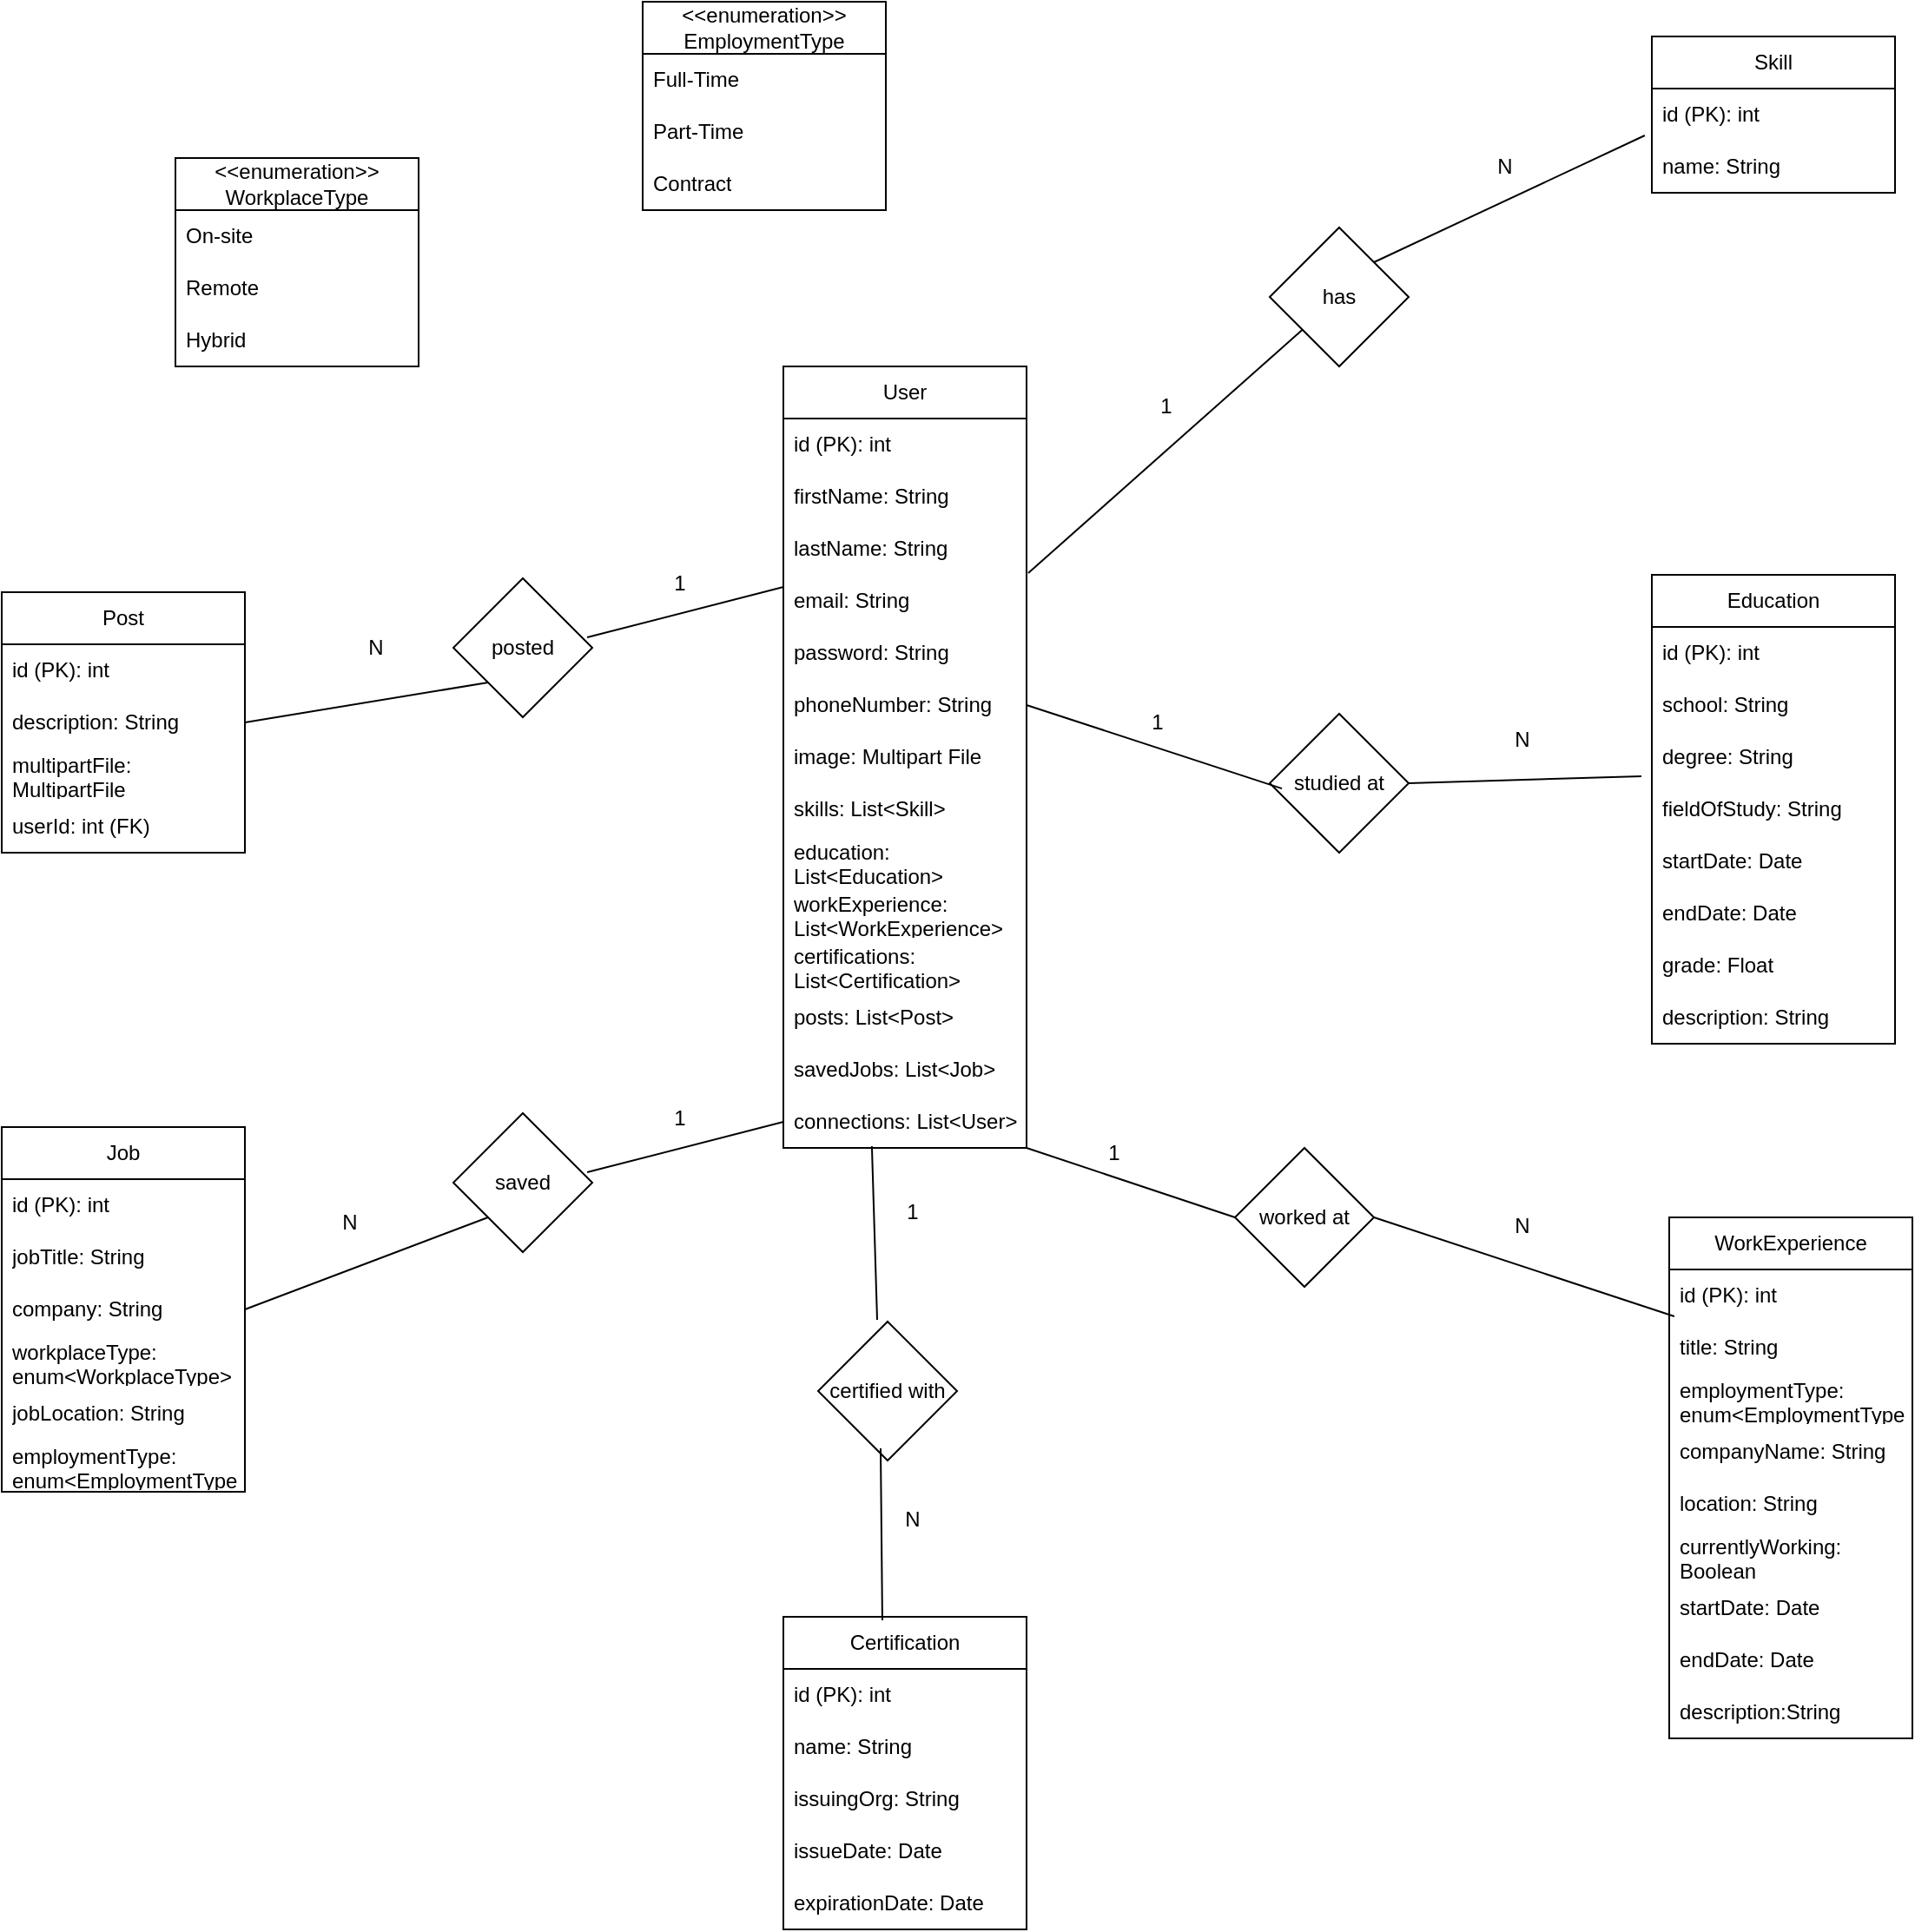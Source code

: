 <mxfile version="24.3.1" type="device">
  <diagram name="Σελίδα-1" id="bj-AmFzh_e1d_nPdWGzO">
    <mxGraphModel dx="1877" dy="558" grid="1" gridSize="10" guides="1" tooltips="1" connect="1" arrows="1" fold="1" page="1" pageScale="1" pageWidth="827" pageHeight="1169" math="0" shadow="0">
      <root>
        <mxCell id="0" />
        <mxCell id="1" parent="0" />
        <mxCell id="JnEuj2l61h_ocuQHVzWC-1" value="&lt;div&gt;User&lt;/div&gt;" style="swimlane;fontStyle=0;childLayout=stackLayout;horizontal=1;startSize=30;horizontalStack=0;resizeParent=1;resizeParentMax=0;resizeLast=0;collapsible=1;marginBottom=0;whiteSpace=wrap;html=1;" parent="1" vertex="1">
          <mxGeometry x="270" y="490" width="140" height="450" as="geometry" />
        </mxCell>
        <mxCell id="JnEuj2l61h_ocuQHVzWC-2" value="&lt;div&gt;id (PK): int&lt;/div&gt;" style="text;strokeColor=none;fillColor=none;align=left;verticalAlign=middle;spacingLeft=4;spacingRight=4;overflow=hidden;points=[[0,0.5],[1,0.5]];portConstraint=eastwest;rotatable=0;whiteSpace=wrap;html=1;" parent="JnEuj2l61h_ocuQHVzWC-1" vertex="1">
          <mxGeometry y="30" width="140" height="30" as="geometry" />
        </mxCell>
        <mxCell id="JnEuj2l61h_ocuQHVzWC-3" value="firstName: String" style="text;strokeColor=none;fillColor=none;align=left;verticalAlign=middle;spacingLeft=4;spacingRight=4;overflow=hidden;points=[[0,0.5],[1,0.5]];portConstraint=eastwest;rotatable=0;whiteSpace=wrap;html=1;" parent="JnEuj2l61h_ocuQHVzWC-1" vertex="1">
          <mxGeometry y="60" width="140" height="30" as="geometry" />
        </mxCell>
        <mxCell id="JnEuj2l61h_ocuQHVzWC-4" value="&lt;div&gt;lastName: String&lt;/div&gt;" style="text;strokeColor=none;fillColor=none;align=left;verticalAlign=middle;spacingLeft=4;spacingRight=4;overflow=hidden;points=[[0,0.5],[1,0.5]];portConstraint=eastwest;rotatable=0;whiteSpace=wrap;html=1;" parent="JnEuj2l61h_ocuQHVzWC-1" vertex="1">
          <mxGeometry y="90" width="140" height="30" as="geometry" />
        </mxCell>
        <mxCell id="JnEuj2l61h_ocuQHVzWC-10" value="email: String" style="text;strokeColor=none;fillColor=none;align=left;verticalAlign=middle;spacingLeft=4;spacingRight=4;overflow=hidden;points=[[0,0.5],[1,0.5]];portConstraint=eastwest;rotatable=0;whiteSpace=wrap;html=1;" parent="JnEuj2l61h_ocuQHVzWC-1" vertex="1">
          <mxGeometry y="120" width="140" height="30" as="geometry" />
        </mxCell>
        <mxCell id="JnEuj2l61h_ocuQHVzWC-11" value="password: String" style="text;strokeColor=none;fillColor=none;align=left;verticalAlign=middle;spacingLeft=4;spacingRight=4;overflow=hidden;points=[[0,0.5],[1,0.5]];portConstraint=eastwest;rotatable=0;whiteSpace=wrap;html=1;" parent="JnEuj2l61h_ocuQHVzWC-1" vertex="1">
          <mxGeometry y="150" width="140" height="30" as="geometry" />
        </mxCell>
        <mxCell id="JnEuj2l61h_ocuQHVzWC-12" value="phoneNumber: String" style="text;strokeColor=none;fillColor=none;align=left;verticalAlign=middle;spacingLeft=4;spacingRight=4;overflow=hidden;points=[[0,0.5],[1,0.5]];portConstraint=eastwest;rotatable=0;whiteSpace=wrap;html=1;" parent="JnEuj2l61h_ocuQHVzWC-1" vertex="1">
          <mxGeometry y="180" width="140" height="30" as="geometry" />
        </mxCell>
        <mxCell id="JnEuj2l61h_ocuQHVzWC-13" value="image: Multipart File" style="text;strokeColor=none;fillColor=none;align=left;verticalAlign=middle;spacingLeft=4;spacingRight=4;overflow=hidden;points=[[0,0.5],[1,0.5]];portConstraint=eastwest;rotatable=0;whiteSpace=wrap;html=1;" parent="JnEuj2l61h_ocuQHVzWC-1" vertex="1">
          <mxGeometry y="210" width="140" height="30" as="geometry" />
        </mxCell>
        <mxCell id="JnEuj2l61h_ocuQHVzWC-14" value="skills: List&amp;lt;Skill&amp;gt;" style="text;strokeColor=none;fillColor=none;align=left;verticalAlign=middle;spacingLeft=4;spacingRight=4;overflow=hidden;points=[[0,0.5],[1,0.5]];portConstraint=eastwest;rotatable=0;whiteSpace=wrap;html=1;" parent="JnEuj2l61h_ocuQHVzWC-1" vertex="1">
          <mxGeometry y="240" width="140" height="30" as="geometry" />
        </mxCell>
        <mxCell id="JnEuj2l61h_ocuQHVzWC-15" value="&lt;div&gt;education: List&amp;lt;Education&amp;gt;&lt;/div&gt;" style="text;strokeColor=none;fillColor=none;align=left;verticalAlign=middle;spacingLeft=4;spacingRight=4;overflow=hidden;points=[[0,0.5],[1,0.5]];portConstraint=eastwest;rotatable=0;whiteSpace=wrap;html=1;" parent="JnEuj2l61h_ocuQHVzWC-1" vertex="1">
          <mxGeometry y="270" width="140" height="30" as="geometry" />
        </mxCell>
        <mxCell id="JnEuj2l61h_ocuQHVzWC-16" value="workExperience: List&amp;lt;WorkExperience&amp;gt;" style="text;strokeColor=none;fillColor=none;align=left;verticalAlign=middle;spacingLeft=4;spacingRight=4;overflow=hidden;points=[[0,0.5],[1,0.5]];portConstraint=eastwest;rotatable=0;whiteSpace=wrap;html=1;" parent="JnEuj2l61h_ocuQHVzWC-1" vertex="1">
          <mxGeometry y="300" width="140" height="30" as="geometry" />
        </mxCell>
        <mxCell id="JnEuj2l61h_ocuQHVzWC-17" value="certifications: List&amp;lt;Certification&amp;gt;" style="text;strokeColor=none;fillColor=none;align=left;verticalAlign=middle;spacingLeft=4;spacingRight=4;overflow=hidden;points=[[0,0.5],[1,0.5]];portConstraint=eastwest;rotatable=0;whiteSpace=wrap;html=1;" parent="JnEuj2l61h_ocuQHVzWC-1" vertex="1">
          <mxGeometry y="330" width="140" height="30" as="geometry" />
        </mxCell>
        <mxCell id="JnEuj2l61h_ocuQHVzWC-50" value="posts: List&amp;lt;Post&amp;gt;" style="text;strokeColor=none;fillColor=none;align=left;verticalAlign=middle;spacingLeft=4;spacingRight=4;overflow=hidden;points=[[0,0.5],[1,0.5]];portConstraint=eastwest;rotatable=0;whiteSpace=wrap;html=1;" parent="JnEuj2l61h_ocuQHVzWC-1" vertex="1">
          <mxGeometry y="360" width="140" height="30" as="geometry" />
        </mxCell>
        <mxCell id="JnEuj2l61h_ocuQHVzWC-51" value="savedJobs: List&amp;lt;Job&amp;gt;" style="text;strokeColor=none;fillColor=none;align=left;verticalAlign=middle;spacingLeft=4;spacingRight=4;overflow=hidden;points=[[0,0.5],[1,0.5]];portConstraint=eastwest;rotatable=0;whiteSpace=wrap;html=1;" parent="JnEuj2l61h_ocuQHVzWC-1" vertex="1">
          <mxGeometry y="390" width="140" height="30" as="geometry" />
        </mxCell>
        <mxCell id="JnEuj2l61h_ocuQHVzWC-62" value="connections: List&amp;lt;User&amp;gt;" style="text;strokeColor=none;fillColor=none;align=left;verticalAlign=middle;spacingLeft=4;spacingRight=4;overflow=hidden;points=[[0,0.5],[1,0.5]];portConstraint=eastwest;rotatable=0;whiteSpace=wrap;html=1;" parent="JnEuj2l61h_ocuQHVzWC-1" vertex="1">
          <mxGeometry y="420" width="140" height="30" as="geometry" />
        </mxCell>
        <mxCell id="JnEuj2l61h_ocuQHVzWC-22" value="has" style="rhombus;whiteSpace=wrap;html=1;" parent="1" vertex="1">
          <mxGeometry x="550" y="410" width="80" height="80" as="geometry" />
        </mxCell>
        <mxCell id="JnEuj2l61h_ocuQHVzWC-23" value="Skill" style="swimlane;fontStyle=0;childLayout=stackLayout;horizontal=1;startSize=30;horizontalStack=0;resizeParent=1;resizeParentMax=0;resizeLast=0;collapsible=1;marginBottom=0;whiteSpace=wrap;html=1;" parent="1" vertex="1">
          <mxGeometry x="770" y="300" width="140" height="90" as="geometry" />
        </mxCell>
        <mxCell id="JnEuj2l61h_ocuQHVzWC-24" value="id (PK): int" style="text;strokeColor=none;fillColor=none;align=left;verticalAlign=middle;spacingLeft=4;spacingRight=4;overflow=hidden;points=[[0,0.5],[1,0.5]];portConstraint=eastwest;rotatable=0;whiteSpace=wrap;html=1;" parent="JnEuj2l61h_ocuQHVzWC-23" vertex="1">
          <mxGeometry y="30" width="140" height="30" as="geometry" />
        </mxCell>
        <mxCell id="JnEuj2l61h_ocuQHVzWC-25" value="name: String" style="text;strokeColor=none;fillColor=none;align=left;verticalAlign=middle;spacingLeft=4;spacingRight=4;overflow=hidden;points=[[0,0.5],[1,0.5]];portConstraint=eastwest;rotatable=0;whiteSpace=wrap;html=1;" parent="JnEuj2l61h_ocuQHVzWC-23" vertex="1">
          <mxGeometry y="60" width="140" height="30" as="geometry" />
        </mxCell>
        <mxCell id="JnEuj2l61h_ocuQHVzWC-28" value="" style="endArrow=none;html=1;rounded=0;exitX=1.007;exitY=-0.033;exitDx=0;exitDy=0;exitPerimeter=0;" parent="1" source="JnEuj2l61h_ocuQHVzWC-10" target="JnEuj2l61h_ocuQHVzWC-22" edge="1">
          <mxGeometry width="50" height="50" relative="1" as="geometry">
            <mxPoint x="560" y="590" as="sourcePoint" />
            <mxPoint x="610" y="540" as="targetPoint" />
          </mxGeometry>
        </mxCell>
        <mxCell id="JnEuj2l61h_ocuQHVzWC-29" value="1" style="text;html=1;align=center;verticalAlign=middle;resizable=0;points=[];autosize=1;strokeColor=none;fillColor=none;" parent="1" vertex="1">
          <mxGeometry x="475" y="498" width="30" height="30" as="geometry" />
        </mxCell>
        <mxCell id="JnEuj2l61h_ocuQHVzWC-31" value="" style="endArrow=none;html=1;rounded=0;exitX=-0.029;exitY=-0.1;exitDx=0;exitDy=0;exitPerimeter=0;entryX=1;entryY=0;entryDx=0;entryDy=0;" parent="1" source="JnEuj2l61h_ocuQHVzWC-25" target="JnEuj2l61h_ocuQHVzWC-22" edge="1">
          <mxGeometry width="50" height="50" relative="1" as="geometry">
            <mxPoint x="765.94" y="363.99" as="sourcePoint" />
            <mxPoint x="600" y="440" as="targetPoint" />
          </mxGeometry>
        </mxCell>
        <mxCell id="JnEuj2l61h_ocuQHVzWC-32" value="N" style="text;html=1;align=center;verticalAlign=middle;resizable=0;points=[];autosize=1;strokeColor=none;fillColor=none;" parent="1" vertex="1">
          <mxGeometry x="670" y="360" width="30" height="30" as="geometry" />
        </mxCell>
        <mxCell id="JnEuj2l61h_ocuQHVzWC-33" value="Education" style="swimlane;fontStyle=0;childLayout=stackLayout;horizontal=1;startSize=30;horizontalStack=0;resizeParent=1;resizeParentMax=0;resizeLast=0;collapsible=1;marginBottom=0;whiteSpace=wrap;html=1;" parent="1" vertex="1">
          <mxGeometry x="770" y="610" width="140" height="270" as="geometry" />
        </mxCell>
        <mxCell id="JnEuj2l61h_ocuQHVzWC-34" value="id (PK): int" style="text;strokeColor=none;fillColor=none;align=left;verticalAlign=middle;spacingLeft=4;spacingRight=4;overflow=hidden;points=[[0,0.5],[1,0.5]];portConstraint=eastwest;rotatable=0;whiteSpace=wrap;html=1;" parent="JnEuj2l61h_ocuQHVzWC-33" vertex="1">
          <mxGeometry y="30" width="140" height="30" as="geometry" />
        </mxCell>
        <mxCell id="JnEuj2l61h_ocuQHVzWC-35" value="school: String" style="text;strokeColor=none;fillColor=none;align=left;verticalAlign=middle;spacingLeft=4;spacingRight=4;overflow=hidden;points=[[0,0.5],[1,0.5]];portConstraint=eastwest;rotatable=0;whiteSpace=wrap;html=1;" parent="JnEuj2l61h_ocuQHVzWC-33" vertex="1">
          <mxGeometry y="60" width="140" height="30" as="geometry" />
        </mxCell>
        <mxCell id="JnEuj2l61h_ocuQHVzWC-36" value="degree: String" style="text;strokeColor=none;fillColor=none;align=left;verticalAlign=middle;spacingLeft=4;spacingRight=4;overflow=hidden;points=[[0,0.5],[1,0.5]];portConstraint=eastwest;rotatable=0;whiteSpace=wrap;html=1;" parent="JnEuj2l61h_ocuQHVzWC-33" vertex="1">
          <mxGeometry y="90" width="140" height="30" as="geometry" />
        </mxCell>
        <mxCell id="JnEuj2l61h_ocuQHVzWC-37" value="fieldOfStudy: String" style="text;strokeColor=none;fillColor=none;align=left;verticalAlign=middle;spacingLeft=4;spacingRight=4;overflow=hidden;points=[[0,0.5],[1,0.5]];portConstraint=eastwest;rotatable=0;whiteSpace=wrap;html=1;" parent="JnEuj2l61h_ocuQHVzWC-33" vertex="1">
          <mxGeometry y="120" width="140" height="30" as="geometry" />
        </mxCell>
        <mxCell id="JnEuj2l61h_ocuQHVzWC-38" value="startDate: Date" style="text;strokeColor=none;fillColor=none;align=left;verticalAlign=middle;spacingLeft=4;spacingRight=4;overflow=hidden;points=[[0,0.5],[1,0.5]];portConstraint=eastwest;rotatable=0;whiteSpace=wrap;html=1;" parent="JnEuj2l61h_ocuQHVzWC-33" vertex="1">
          <mxGeometry y="150" width="140" height="30" as="geometry" />
        </mxCell>
        <mxCell id="JnEuj2l61h_ocuQHVzWC-39" value="endDate: Date" style="text;strokeColor=none;fillColor=none;align=left;verticalAlign=middle;spacingLeft=4;spacingRight=4;overflow=hidden;points=[[0,0.5],[1,0.5]];portConstraint=eastwest;rotatable=0;whiteSpace=wrap;html=1;" parent="JnEuj2l61h_ocuQHVzWC-33" vertex="1">
          <mxGeometry y="180" width="140" height="30" as="geometry" />
        </mxCell>
        <mxCell id="JnEuj2l61h_ocuQHVzWC-40" value="grade: Float" style="text;strokeColor=none;fillColor=none;align=left;verticalAlign=middle;spacingLeft=4;spacingRight=4;overflow=hidden;points=[[0,0.5],[1,0.5]];portConstraint=eastwest;rotatable=0;whiteSpace=wrap;html=1;" parent="JnEuj2l61h_ocuQHVzWC-33" vertex="1">
          <mxGeometry y="210" width="140" height="30" as="geometry" />
        </mxCell>
        <mxCell id="JnEuj2l61h_ocuQHVzWC-64" value="description: String" style="text;strokeColor=none;fillColor=none;align=left;verticalAlign=middle;spacingLeft=4;spacingRight=4;overflow=hidden;points=[[0,0.5],[1,0.5]];portConstraint=eastwest;rotatable=0;whiteSpace=wrap;html=1;" parent="JnEuj2l61h_ocuQHVzWC-33" vertex="1">
          <mxGeometry y="240" width="140" height="30" as="geometry" />
        </mxCell>
        <mxCell id="JnEuj2l61h_ocuQHVzWC-41" value="studied at" style="rhombus;whiteSpace=wrap;html=1;" parent="1" vertex="1">
          <mxGeometry x="550" y="690" width="80" height="80" as="geometry" />
        </mxCell>
        <mxCell id="JnEuj2l61h_ocuQHVzWC-42" value="" style="endArrow=none;html=1;rounded=0;exitX=1;exitY=0.5;exitDx=0;exitDy=0;entryX=0.088;entryY=0.538;entryDx=0;entryDy=0;entryPerimeter=0;" parent="1" source="JnEuj2l61h_ocuQHVzWC-12" target="JnEuj2l61h_ocuQHVzWC-41" edge="1">
          <mxGeometry width="50" height="50" relative="1" as="geometry">
            <mxPoint x="421" y="619" as="sourcePoint" />
            <mxPoint x="579" y="479" as="targetPoint" />
          </mxGeometry>
        </mxCell>
        <mxCell id="JnEuj2l61h_ocuQHVzWC-43" value="" style="endArrow=none;html=1;rounded=0;exitX=-0.043;exitY=0.867;exitDx=0;exitDy=0;entryX=1;entryY=0.5;entryDx=0;entryDy=0;exitPerimeter=0;" parent="1" source="JnEuj2l61h_ocuQHVzWC-36" target="JnEuj2l61h_ocuQHVzWC-41" edge="1">
          <mxGeometry width="50" height="50" relative="1" as="geometry">
            <mxPoint x="420" y="695" as="sourcePoint" />
            <mxPoint x="567" y="743" as="targetPoint" />
          </mxGeometry>
        </mxCell>
        <mxCell id="JnEuj2l61h_ocuQHVzWC-44" value="1" style="text;html=1;align=center;verticalAlign=middle;resizable=0;points=[];autosize=1;strokeColor=none;fillColor=none;" parent="1" vertex="1">
          <mxGeometry x="470" y="680" width="30" height="30" as="geometry" />
        </mxCell>
        <mxCell id="JnEuj2l61h_ocuQHVzWC-45" value="N" style="text;html=1;align=center;verticalAlign=middle;resizable=0;points=[];autosize=1;strokeColor=none;fillColor=none;" parent="1" vertex="1">
          <mxGeometry x="680" y="690" width="30" height="30" as="geometry" />
        </mxCell>
        <mxCell id="JnEuj2l61h_ocuQHVzWC-46" value="WorkExperience" style="swimlane;fontStyle=0;childLayout=stackLayout;horizontal=1;startSize=30;horizontalStack=0;resizeParent=1;resizeParentMax=0;resizeLast=0;collapsible=1;marginBottom=0;whiteSpace=wrap;html=1;" parent="1" vertex="1">
          <mxGeometry x="780" y="980" width="140" height="300" as="geometry" />
        </mxCell>
        <mxCell id="JnEuj2l61h_ocuQHVzWC-47" value="id (PK): int" style="text;strokeColor=none;fillColor=none;align=left;verticalAlign=middle;spacingLeft=4;spacingRight=4;overflow=hidden;points=[[0,0.5],[1,0.5]];portConstraint=eastwest;rotatable=0;whiteSpace=wrap;html=1;" parent="JnEuj2l61h_ocuQHVzWC-46" vertex="1">
          <mxGeometry y="30" width="140" height="30" as="geometry" />
        </mxCell>
        <mxCell id="JnEuj2l61h_ocuQHVzWC-48" value="title: String" style="text;strokeColor=none;fillColor=none;align=left;verticalAlign=middle;spacingLeft=4;spacingRight=4;overflow=hidden;points=[[0,0.5],[1,0.5]];portConstraint=eastwest;rotatable=0;whiteSpace=wrap;html=1;" parent="JnEuj2l61h_ocuQHVzWC-46" vertex="1">
          <mxGeometry y="60" width="140" height="30" as="geometry" />
        </mxCell>
        <mxCell id="JnEuj2l61h_ocuQHVzWC-49" value="employmentType: enum&amp;lt;EmploymentType&amp;gt;" style="text;strokeColor=none;fillColor=none;align=left;verticalAlign=middle;spacingLeft=4;spacingRight=4;overflow=hidden;points=[[0,0.5],[1,0.5]];portConstraint=eastwest;rotatable=0;whiteSpace=wrap;html=1;" parent="JnEuj2l61h_ocuQHVzWC-46" vertex="1">
          <mxGeometry y="90" width="140" height="30" as="geometry" />
        </mxCell>
        <mxCell id="JnEuj2l61h_ocuQHVzWC-58" value="companyName: String" style="text;strokeColor=none;fillColor=none;align=left;verticalAlign=middle;spacingLeft=4;spacingRight=4;overflow=hidden;points=[[0,0.5],[1,0.5]];portConstraint=eastwest;rotatable=0;whiteSpace=wrap;html=1;" parent="JnEuj2l61h_ocuQHVzWC-46" vertex="1">
          <mxGeometry y="120" width="140" height="30" as="geometry" />
        </mxCell>
        <mxCell id="JnEuj2l61h_ocuQHVzWC-60" value="location: String" style="text;strokeColor=none;fillColor=none;align=left;verticalAlign=middle;spacingLeft=4;spacingRight=4;overflow=hidden;points=[[0,0.5],[1,0.5]];portConstraint=eastwest;rotatable=0;whiteSpace=wrap;html=1;" parent="JnEuj2l61h_ocuQHVzWC-46" vertex="1">
          <mxGeometry y="150" width="140" height="30" as="geometry" />
        </mxCell>
        <mxCell id="JnEuj2l61h_ocuQHVzWC-61" value="currentlyWorking: Boolean" style="text;strokeColor=none;fillColor=none;align=left;verticalAlign=middle;spacingLeft=4;spacingRight=4;overflow=hidden;points=[[0,0.5],[1,0.5]];portConstraint=eastwest;rotatable=0;whiteSpace=wrap;html=1;" parent="JnEuj2l61h_ocuQHVzWC-46" vertex="1">
          <mxGeometry y="180" width="140" height="30" as="geometry" />
        </mxCell>
        <mxCell id="JnEuj2l61h_ocuQHVzWC-59" value="startDate: Date" style="text;strokeColor=none;fillColor=none;align=left;verticalAlign=middle;spacingLeft=4;spacingRight=4;overflow=hidden;points=[[0,0.5],[1,0.5]];portConstraint=eastwest;rotatable=0;whiteSpace=wrap;html=1;" parent="JnEuj2l61h_ocuQHVzWC-46" vertex="1">
          <mxGeometry y="210" width="140" height="30" as="geometry" />
        </mxCell>
        <mxCell id="JnEuj2l61h_ocuQHVzWC-63" value="endDate: Date" style="text;strokeColor=none;fillColor=none;align=left;verticalAlign=middle;spacingLeft=4;spacingRight=4;overflow=hidden;points=[[0,0.5],[1,0.5]];portConstraint=eastwest;rotatable=0;whiteSpace=wrap;html=1;" parent="JnEuj2l61h_ocuQHVzWC-46" vertex="1">
          <mxGeometry y="240" width="140" height="30" as="geometry" />
        </mxCell>
        <mxCell id="JnEuj2l61h_ocuQHVzWC-65" value="description:String" style="text;strokeColor=none;fillColor=none;align=left;verticalAlign=middle;spacingLeft=4;spacingRight=4;overflow=hidden;points=[[0,0.5],[1,0.5]];portConstraint=eastwest;rotatable=0;whiteSpace=wrap;html=1;" parent="JnEuj2l61h_ocuQHVzWC-46" vertex="1">
          <mxGeometry y="270" width="140" height="30" as="geometry" />
        </mxCell>
        <mxCell id="JnEuj2l61h_ocuQHVzWC-52" value="worked at" style="rhombus;whiteSpace=wrap;html=1;" parent="1" vertex="1">
          <mxGeometry x="530" y="940" width="80" height="80" as="geometry" />
        </mxCell>
        <mxCell id="JnEuj2l61h_ocuQHVzWC-53" value="" style="endArrow=none;html=1;rounded=0;exitX=1;exitY=1;exitDx=0;exitDy=0;entryX=0;entryY=0.5;entryDx=0;entryDy=0;" parent="1" source="JnEuj2l61h_ocuQHVzWC-1" target="JnEuj2l61h_ocuQHVzWC-52" edge="1">
          <mxGeometry width="50" height="50" relative="1" as="geometry">
            <mxPoint x="330" y="910" as="sourcePoint" />
            <mxPoint x="477" y="958" as="targetPoint" />
          </mxGeometry>
        </mxCell>
        <mxCell id="JnEuj2l61h_ocuQHVzWC-54" value="" style="endArrow=none;html=1;rounded=0;exitX=1;exitY=0.5;exitDx=0;exitDy=0;entryX=0.021;entryY=0.9;entryDx=0;entryDy=0;entryPerimeter=0;" parent="1" source="JnEuj2l61h_ocuQHVzWC-52" target="JnEuj2l61h_ocuQHVzWC-47" edge="1">
          <mxGeometry width="50" height="50" relative="1" as="geometry">
            <mxPoint x="580" y="930" as="sourcePoint" />
            <mxPoint x="630" y="880" as="targetPoint" />
          </mxGeometry>
        </mxCell>
        <mxCell id="JnEuj2l61h_ocuQHVzWC-56" value="1" style="text;html=1;align=center;verticalAlign=middle;resizable=0;points=[];autosize=1;strokeColor=none;fillColor=none;" parent="1" vertex="1">
          <mxGeometry x="445" y="928" width="30" height="30" as="geometry" />
        </mxCell>
        <mxCell id="JnEuj2l61h_ocuQHVzWC-57" value="N" style="text;html=1;align=center;verticalAlign=middle;resizable=0;points=[];autosize=1;strokeColor=none;fillColor=none;" parent="1" vertex="1">
          <mxGeometry x="680" y="970" width="30" height="30" as="geometry" />
        </mxCell>
        <mxCell id="JnEuj2l61h_ocuQHVzWC-66" value="Job" style="swimlane;fontStyle=0;childLayout=stackLayout;horizontal=1;startSize=30;horizontalStack=0;resizeParent=1;resizeParentMax=0;resizeLast=0;collapsible=1;marginBottom=0;whiteSpace=wrap;html=1;" parent="1" vertex="1">
          <mxGeometry x="-180" y="928" width="140" height="210" as="geometry" />
        </mxCell>
        <mxCell id="JnEuj2l61h_ocuQHVzWC-67" value="id (PK): int" style="text;strokeColor=none;fillColor=none;align=left;verticalAlign=middle;spacingLeft=4;spacingRight=4;overflow=hidden;points=[[0,0.5],[1,0.5]];portConstraint=eastwest;rotatable=0;whiteSpace=wrap;html=1;" parent="JnEuj2l61h_ocuQHVzWC-66" vertex="1">
          <mxGeometry y="30" width="140" height="30" as="geometry" />
        </mxCell>
        <mxCell id="JnEuj2l61h_ocuQHVzWC-68" value="jobTitle: String" style="text;strokeColor=none;fillColor=none;align=left;verticalAlign=middle;spacingLeft=4;spacingRight=4;overflow=hidden;points=[[0,0.5],[1,0.5]];portConstraint=eastwest;rotatable=0;whiteSpace=wrap;html=1;" parent="JnEuj2l61h_ocuQHVzWC-66" vertex="1">
          <mxGeometry y="60" width="140" height="30" as="geometry" />
        </mxCell>
        <mxCell id="JnEuj2l61h_ocuQHVzWC-69" value="company: String" style="text;strokeColor=none;fillColor=none;align=left;verticalAlign=middle;spacingLeft=4;spacingRight=4;overflow=hidden;points=[[0,0.5],[1,0.5]];portConstraint=eastwest;rotatable=0;whiteSpace=wrap;html=1;" parent="JnEuj2l61h_ocuQHVzWC-66" vertex="1">
          <mxGeometry y="90" width="140" height="30" as="geometry" />
        </mxCell>
        <mxCell id="JnEuj2l61h_ocuQHVzWC-82" value="workplaceType: enum&amp;lt;WorkplaceType&amp;gt;" style="text;strokeColor=none;fillColor=none;align=left;verticalAlign=middle;spacingLeft=4;spacingRight=4;overflow=hidden;points=[[0,0.5],[1,0.5]];portConstraint=eastwest;rotatable=0;whiteSpace=wrap;html=1;" parent="JnEuj2l61h_ocuQHVzWC-66" vertex="1">
          <mxGeometry y="120" width="140" height="30" as="geometry" />
        </mxCell>
        <mxCell id="JnEuj2l61h_ocuQHVzWC-83" value="jobLocation: String" style="text;strokeColor=none;fillColor=none;align=left;verticalAlign=middle;spacingLeft=4;spacingRight=4;overflow=hidden;points=[[0,0.5],[1,0.5]];portConstraint=eastwest;rotatable=0;whiteSpace=wrap;html=1;" parent="JnEuj2l61h_ocuQHVzWC-66" vertex="1">
          <mxGeometry y="150" width="140" height="30" as="geometry" />
        </mxCell>
        <mxCell id="JnEuj2l61h_ocuQHVzWC-84" value="employmentType: enum&amp;lt;EmploymentType&amp;gt;" style="text;strokeColor=none;fillColor=none;align=left;verticalAlign=middle;spacingLeft=4;spacingRight=4;overflow=hidden;points=[[0,0.5],[1,0.5]];portConstraint=eastwest;rotatable=0;whiteSpace=wrap;html=1;" parent="JnEuj2l61h_ocuQHVzWC-66" vertex="1">
          <mxGeometry y="180" width="140" height="30" as="geometry" />
        </mxCell>
        <mxCell id="JnEuj2l61h_ocuQHVzWC-71" value="Certification" style="swimlane;fontStyle=0;childLayout=stackLayout;horizontal=1;startSize=30;horizontalStack=0;resizeParent=1;resizeParentMax=0;resizeLast=0;collapsible=1;marginBottom=0;whiteSpace=wrap;html=1;" parent="1" vertex="1">
          <mxGeometry x="270" y="1210" width="140" height="180" as="geometry" />
        </mxCell>
        <mxCell id="JnEuj2l61h_ocuQHVzWC-72" value="id (PK): int" style="text;strokeColor=none;fillColor=none;align=left;verticalAlign=middle;spacingLeft=4;spacingRight=4;overflow=hidden;points=[[0,0.5],[1,0.5]];portConstraint=eastwest;rotatable=0;whiteSpace=wrap;html=1;" parent="JnEuj2l61h_ocuQHVzWC-71" vertex="1">
          <mxGeometry y="30" width="140" height="30" as="geometry" />
        </mxCell>
        <mxCell id="JnEuj2l61h_ocuQHVzWC-73" value="name: String" style="text;strokeColor=none;fillColor=none;align=left;verticalAlign=middle;spacingLeft=4;spacingRight=4;overflow=hidden;points=[[0,0.5],[1,0.5]];portConstraint=eastwest;rotatable=0;whiteSpace=wrap;html=1;" parent="JnEuj2l61h_ocuQHVzWC-71" vertex="1">
          <mxGeometry y="60" width="140" height="30" as="geometry" />
        </mxCell>
        <mxCell id="JnEuj2l61h_ocuQHVzWC-74" value="issuingOrg: String" style="text;strokeColor=none;fillColor=none;align=left;verticalAlign=middle;spacingLeft=4;spacingRight=4;overflow=hidden;points=[[0,0.5],[1,0.5]];portConstraint=eastwest;rotatable=0;whiteSpace=wrap;html=1;" parent="JnEuj2l61h_ocuQHVzWC-71" vertex="1">
          <mxGeometry y="90" width="140" height="30" as="geometry" />
        </mxCell>
        <mxCell id="JnEuj2l61h_ocuQHVzWC-75" value="issueDate: Date" style="text;strokeColor=none;fillColor=none;align=left;verticalAlign=middle;spacingLeft=4;spacingRight=4;overflow=hidden;points=[[0,0.5],[1,0.5]];portConstraint=eastwest;rotatable=0;whiteSpace=wrap;html=1;" parent="JnEuj2l61h_ocuQHVzWC-71" vertex="1">
          <mxGeometry y="120" width="140" height="30" as="geometry" />
        </mxCell>
        <mxCell id="JnEuj2l61h_ocuQHVzWC-76" value="expirationDate: Date" style="text;strokeColor=none;fillColor=none;align=left;verticalAlign=middle;spacingLeft=4;spacingRight=4;overflow=hidden;points=[[0,0.5],[1,0.5]];portConstraint=eastwest;rotatable=0;whiteSpace=wrap;html=1;" parent="JnEuj2l61h_ocuQHVzWC-71" vertex="1">
          <mxGeometry y="150" width="140" height="30" as="geometry" />
        </mxCell>
        <mxCell id="JnEuj2l61h_ocuQHVzWC-77" value="certified with" style="rhombus;whiteSpace=wrap;html=1;" parent="1" vertex="1">
          <mxGeometry x="290" y="1040" width="80" height="80" as="geometry" />
        </mxCell>
        <mxCell id="JnEuj2l61h_ocuQHVzWC-78" value="" style="endArrow=none;html=1;rounded=0;exitX=0.364;exitY=0.967;exitDx=0;exitDy=0;entryX=0.425;entryY=-0.012;entryDx=0;entryDy=0;exitPerimeter=0;entryPerimeter=0;" parent="1" source="JnEuj2l61h_ocuQHVzWC-62" target="JnEuj2l61h_ocuQHVzWC-77" edge="1">
          <mxGeometry width="50" height="50" relative="1" as="geometry">
            <mxPoint x="294" y="974" as="sourcePoint" />
            <mxPoint x="414" y="1014" as="targetPoint" />
          </mxGeometry>
        </mxCell>
        <mxCell id="JnEuj2l61h_ocuQHVzWC-79" value="1" style="text;html=1;align=center;verticalAlign=middle;resizable=0;points=[];autosize=1;strokeColor=none;fillColor=none;" parent="1" vertex="1">
          <mxGeometry x="329" y="962" width="30" height="30" as="geometry" />
        </mxCell>
        <mxCell id="JnEuj2l61h_ocuQHVzWC-80" value="" style="endArrow=none;html=1;rounded=0;exitX=0.45;exitY=0.913;exitDx=0;exitDy=0;entryX=0.407;entryY=0.011;entryDx=0;entryDy=0;entryPerimeter=0;exitPerimeter=0;" parent="1" source="JnEuj2l61h_ocuQHVzWC-77" target="JnEuj2l61h_ocuQHVzWC-71" edge="1">
          <mxGeometry width="50" height="50" relative="1" as="geometry">
            <mxPoint x="340" y="1120" as="sourcePoint" />
            <mxPoint x="513" y="1177" as="targetPoint" />
          </mxGeometry>
        </mxCell>
        <mxCell id="JnEuj2l61h_ocuQHVzWC-81" value="N" style="text;html=1;align=center;verticalAlign=middle;resizable=0;points=[];autosize=1;strokeColor=none;fillColor=none;" parent="1" vertex="1">
          <mxGeometry x="329" y="1139" width="30" height="30" as="geometry" />
        </mxCell>
        <mxCell id="JnEuj2l61h_ocuQHVzWC-85" value="saved" style="rhombus;whiteSpace=wrap;html=1;" parent="1" vertex="1">
          <mxGeometry x="80" y="920" width="80" height="80" as="geometry" />
        </mxCell>
        <mxCell id="JnEuj2l61h_ocuQHVzWC-86" value="" style="endArrow=none;html=1;rounded=0;exitX=0;exitY=0.5;exitDx=0;exitDy=0;entryX=0.963;entryY=0.425;entryDx=0;entryDy=0;entryPerimeter=0;" parent="1" source="JnEuj2l61h_ocuQHVzWC-62" target="JnEuj2l61h_ocuQHVzWC-85" edge="1">
          <mxGeometry width="50" height="50" relative="1" as="geometry">
            <mxPoint x="200" y="910" as="sourcePoint" />
            <mxPoint x="203" y="1010" as="targetPoint" />
          </mxGeometry>
        </mxCell>
        <mxCell id="JnEuj2l61h_ocuQHVzWC-87" value="" style="endArrow=none;html=1;rounded=0;exitX=0;exitY=1;exitDx=0;exitDy=0;entryX=1;entryY=0.5;entryDx=0;entryDy=0;" parent="1" source="JnEuj2l61h_ocuQHVzWC-85" target="JnEuj2l61h_ocuQHVzWC-66" edge="1">
          <mxGeometry width="50" height="50" relative="1" as="geometry">
            <mxPoint x="93" y="1000" as="sourcePoint" />
            <mxPoint x="-20" y="1029" as="targetPoint" />
          </mxGeometry>
        </mxCell>
        <mxCell id="JnEuj2l61h_ocuQHVzWC-88" value="1" style="text;html=1;align=center;verticalAlign=middle;resizable=0;points=[];autosize=1;strokeColor=none;fillColor=none;" parent="1" vertex="1">
          <mxGeometry x="195" y="908" width="30" height="30" as="geometry" />
        </mxCell>
        <mxCell id="JnEuj2l61h_ocuQHVzWC-89" value="N" style="text;html=1;align=center;verticalAlign=middle;resizable=0;points=[];autosize=1;strokeColor=none;fillColor=none;" parent="1" vertex="1">
          <mxGeometry x="5" y="968" width="30" height="30" as="geometry" />
        </mxCell>
        <mxCell id="JnEuj2l61h_ocuQHVzWC-91" value="Post" style="swimlane;fontStyle=0;childLayout=stackLayout;horizontal=1;startSize=30;horizontalStack=0;resizeParent=1;resizeParentMax=0;resizeLast=0;collapsible=1;marginBottom=0;whiteSpace=wrap;html=1;" parent="1" vertex="1">
          <mxGeometry x="-180" y="620" width="140" height="150" as="geometry" />
        </mxCell>
        <mxCell id="JnEuj2l61h_ocuQHVzWC-92" value="id (PK): int" style="text;strokeColor=none;fillColor=none;align=left;verticalAlign=middle;spacingLeft=4;spacingRight=4;overflow=hidden;points=[[0,0.5],[1,0.5]];portConstraint=eastwest;rotatable=0;whiteSpace=wrap;html=1;" parent="JnEuj2l61h_ocuQHVzWC-91" vertex="1">
          <mxGeometry y="30" width="140" height="30" as="geometry" />
        </mxCell>
        <mxCell id="JnEuj2l61h_ocuQHVzWC-93" value="description: String" style="text;strokeColor=none;fillColor=none;align=left;verticalAlign=middle;spacingLeft=4;spacingRight=4;overflow=hidden;points=[[0,0.5],[1,0.5]];portConstraint=eastwest;rotatable=0;whiteSpace=wrap;html=1;" parent="JnEuj2l61h_ocuQHVzWC-91" vertex="1">
          <mxGeometry y="60" width="140" height="30" as="geometry" />
        </mxCell>
        <mxCell id="JnEuj2l61h_ocuQHVzWC-94" value="multipartFile: MultipartFile" style="text;strokeColor=none;fillColor=none;align=left;verticalAlign=middle;spacingLeft=4;spacingRight=4;overflow=hidden;points=[[0,0.5],[1,0.5]];portConstraint=eastwest;rotatable=0;whiteSpace=wrap;html=1;" parent="JnEuj2l61h_ocuQHVzWC-91" vertex="1">
          <mxGeometry y="90" width="140" height="30" as="geometry" />
        </mxCell>
        <mxCell id="JnEuj2l61h_ocuQHVzWC-107" value="userId: int (FK)" style="text;strokeColor=none;fillColor=none;align=left;verticalAlign=middle;spacingLeft=4;spacingRight=4;overflow=hidden;points=[[0,0.5],[1,0.5]];portConstraint=eastwest;rotatable=0;whiteSpace=wrap;html=1;" parent="JnEuj2l61h_ocuQHVzWC-91" vertex="1">
          <mxGeometry y="120" width="140" height="30" as="geometry" />
        </mxCell>
        <mxCell id="JnEuj2l61h_ocuQHVzWC-98" value="posted" style="rhombus;whiteSpace=wrap;html=1;" parent="1" vertex="1">
          <mxGeometry x="80" y="612" width="80" height="80" as="geometry" />
        </mxCell>
        <mxCell id="JnEuj2l61h_ocuQHVzWC-99" value="" style="endArrow=none;html=1;rounded=0;exitX=0;exitY=0.5;exitDx=0;exitDy=0;entryX=0.963;entryY=0.425;entryDx=0;entryDy=0;entryPerimeter=0;" parent="1" target="JnEuj2l61h_ocuQHVzWC-98" edge="1">
          <mxGeometry width="50" height="50" relative="1" as="geometry">
            <mxPoint x="270" y="617" as="sourcePoint" />
            <mxPoint x="203" y="702" as="targetPoint" />
          </mxGeometry>
        </mxCell>
        <mxCell id="JnEuj2l61h_ocuQHVzWC-100" value="" style="endArrow=none;html=1;rounded=0;exitX=0;exitY=1;exitDx=0;exitDy=0;entryX=1;entryY=0.5;entryDx=0;entryDy=0;" parent="1" source="JnEuj2l61h_ocuQHVzWC-98" target="JnEuj2l61h_ocuQHVzWC-91" edge="1">
          <mxGeometry width="50" height="50" relative="1" as="geometry">
            <mxPoint x="93" y="692" as="sourcePoint" />
            <mxPoint x="-20" y="721" as="targetPoint" />
          </mxGeometry>
        </mxCell>
        <mxCell id="JnEuj2l61h_ocuQHVzWC-101" value="1" style="text;html=1;align=center;verticalAlign=middle;resizable=0;points=[];autosize=1;strokeColor=none;fillColor=none;" parent="1" vertex="1">
          <mxGeometry x="195" y="600" width="30" height="30" as="geometry" />
        </mxCell>
        <mxCell id="JnEuj2l61h_ocuQHVzWC-102" value="N" style="text;html=1;align=center;verticalAlign=middle;resizable=0;points=[];autosize=1;strokeColor=none;fillColor=none;" parent="1" vertex="1">
          <mxGeometry x="20" y="637" width="30" height="30" as="geometry" />
        </mxCell>
        <mxCell id="JnEuj2l61h_ocuQHVzWC-108" value="&lt;div&gt;&amp;lt;&amp;lt;enumeration&amp;gt;&amp;gt;&lt;/div&gt;&lt;div&gt;EmploymentType&lt;br&gt;&lt;/div&gt;" style="swimlane;fontStyle=0;childLayout=stackLayout;horizontal=1;startSize=30;horizontalStack=0;resizeParent=1;resizeParentMax=0;resizeLast=0;collapsible=1;marginBottom=0;whiteSpace=wrap;html=1;" parent="1" vertex="1">
          <mxGeometry x="189" y="280" width="140" height="120" as="geometry" />
        </mxCell>
        <mxCell id="JnEuj2l61h_ocuQHVzWC-109" value="Full-Time" style="text;strokeColor=none;fillColor=none;align=left;verticalAlign=middle;spacingLeft=4;spacingRight=4;overflow=hidden;points=[[0,0.5],[1,0.5]];portConstraint=eastwest;rotatable=0;whiteSpace=wrap;html=1;" parent="JnEuj2l61h_ocuQHVzWC-108" vertex="1">
          <mxGeometry y="30" width="140" height="30" as="geometry" />
        </mxCell>
        <mxCell id="JnEuj2l61h_ocuQHVzWC-110" value="Part-Time" style="text;strokeColor=none;fillColor=none;align=left;verticalAlign=middle;spacingLeft=4;spacingRight=4;overflow=hidden;points=[[0,0.5],[1,0.5]];portConstraint=eastwest;rotatable=0;whiteSpace=wrap;html=1;" parent="JnEuj2l61h_ocuQHVzWC-108" vertex="1">
          <mxGeometry y="60" width="140" height="30" as="geometry" />
        </mxCell>
        <mxCell id="JnEuj2l61h_ocuQHVzWC-111" value="Contract" style="text;strokeColor=none;fillColor=none;align=left;verticalAlign=middle;spacingLeft=4;spacingRight=4;overflow=hidden;points=[[0,0.5],[1,0.5]];portConstraint=eastwest;rotatable=0;whiteSpace=wrap;html=1;" parent="JnEuj2l61h_ocuQHVzWC-108" vertex="1">
          <mxGeometry y="90" width="140" height="30" as="geometry" />
        </mxCell>
        <mxCell id="JnEuj2l61h_ocuQHVzWC-112" value="&lt;div&gt;&amp;lt;&amp;lt;enumeration&amp;gt;&amp;gt;&lt;br&gt;&lt;/div&gt;&lt;div&gt;WorkplaceType&lt;/div&gt;" style="swimlane;fontStyle=0;childLayout=stackLayout;horizontal=1;startSize=30;horizontalStack=0;resizeParent=1;resizeParentMax=0;resizeLast=0;collapsible=1;marginBottom=0;whiteSpace=wrap;html=1;" parent="1" vertex="1">
          <mxGeometry x="-80" y="370" width="140" height="120" as="geometry" />
        </mxCell>
        <mxCell id="JnEuj2l61h_ocuQHVzWC-113" value="On-site" style="text;strokeColor=none;fillColor=none;align=left;verticalAlign=middle;spacingLeft=4;spacingRight=4;overflow=hidden;points=[[0,0.5],[1,0.5]];portConstraint=eastwest;rotatable=0;whiteSpace=wrap;html=1;" parent="JnEuj2l61h_ocuQHVzWC-112" vertex="1">
          <mxGeometry y="30" width="140" height="30" as="geometry" />
        </mxCell>
        <mxCell id="JnEuj2l61h_ocuQHVzWC-114" value="Remote" style="text;strokeColor=none;fillColor=none;align=left;verticalAlign=middle;spacingLeft=4;spacingRight=4;overflow=hidden;points=[[0,0.5],[1,0.5]];portConstraint=eastwest;rotatable=0;whiteSpace=wrap;html=1;" parent="JnEuj2l61h_ocuQHVzWC-112" vertex="1">
          <mxGeometry y="60" width="140" height="30" as="geometry" />
        </mxCell>
        <mxCell id="JnEuj2l61h_ocuQHVzWC-115" value="Hybrid" style="text;strokeColor=none;fillColor=none;align=left;verticalAlign=middle;spacingLeft=4;spacingRight=4;overflow=hidden;points=[[0,0.5],[1,0.5]];portConstraint=eastwest;rotatable=0;whiteSpace=wrap;html=1;" parent="JnEuj2l61h_ocuQHVzWC-112" vertex="1">
          <mxGeometry y="90" width="140" height="30" as="geometry" />
        </mxCell>
      </root>
    </mxGraphModel>
  </diagram>
</mxfile>
